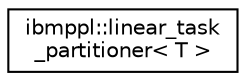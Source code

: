 digraph "Graphical Class Hierarchy"
{
  edge [fontname="Helvetica",fontsize="10",labelfontname="Helvetica",labelfontsize="10"];
  node [fontname="Helvetica",fontsize="10",shape=record];
  rankdir="LR";
  Node1 [label="ibmppl::linear_task\l_partitioner\< T \>",height=0.2,width=0.4,color="black", fillcolor="white", style="filled",URL="$classibmppl_1_1linear__task__partitioner.html",tooltip="implement block-based linear partitioning for container class T "];
}
